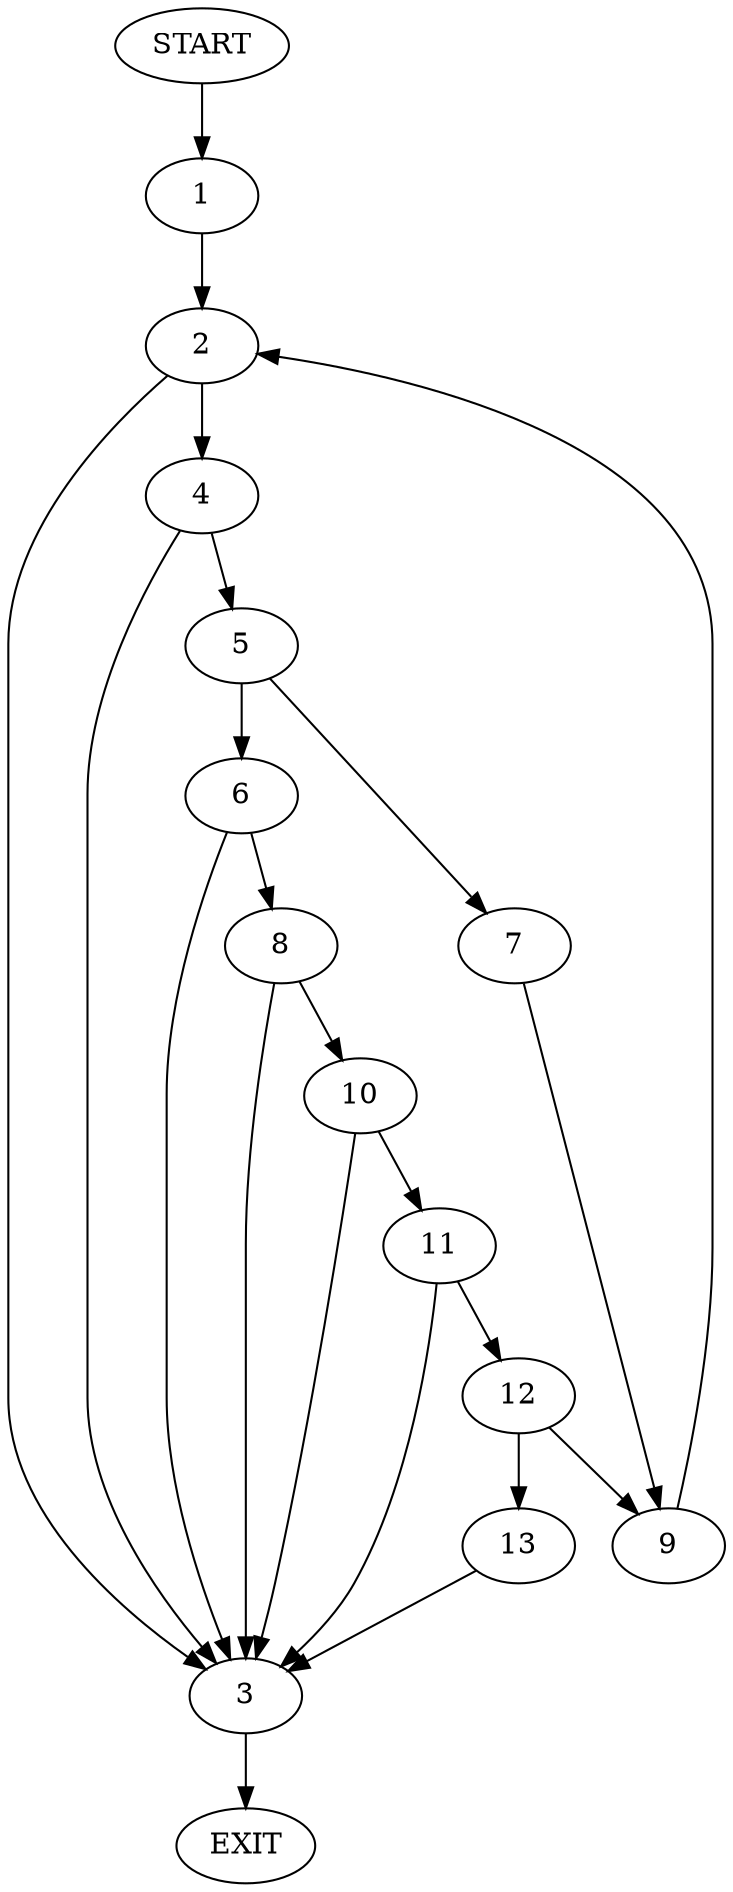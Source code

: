 digraph {
0 [label="START"];
1;
2;
3;
4;
5;
6;
7;
8;
9;
10;
11;
12;
13;
14 [label="EXIT"];
0 -> 1;
1 -> 2;
2 -> 3;
2 -> 4;
3 -> 14;
4 -> 3;
4 -> 5;
5 -> 6;
5 -> 7;
6 -> 8;
6 -> 3;
7 -> 9;
9 -> 2;
8 -> 3;
8 -> 10;
10 -> 3;
10 -> 11;
11 -> 3;
11 -> 12;
12 -> 9;
12 -> 13;
13 -> 3;
}